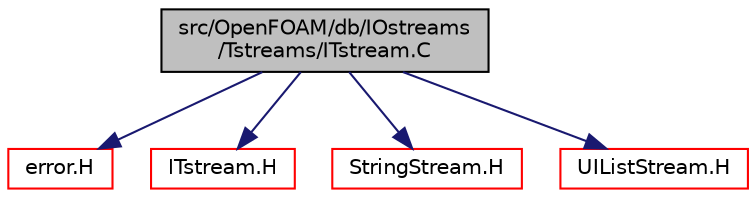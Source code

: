 digraph "src/OpenFOAM/db/IOstreams/Tstreams/ITstream.C"
{
  bgcolor="transparent";
  edge [fontname="Helvetica",fontsize="10",labelfontname="Helvetica",labelfontsize="10"];
  node [fontname="Helvetica",fontsize="10",shape=record];
  Node1 [label="src/OpenFOAM/db/IOstreams\l/Tstreams/ITstream.C",height=0.2,width=0.4,color="black", fillcolor="grey75", style="filled" fontcolor="black"];
  Node1 -> Node2 [color="midnightblue",fontsize="10",style="solid",fontname="Helvetica"];
  Node2 [label="error.H",height=0.2,width=0.4,color="red",URL="$error_8H.html"];
  Node1 -> Node3 [color="midnightblue",fontsize="10",style="solid",fontname="Helvetica"];
  Node3 [label="ITstream.H",height=0.2,width=0.4,color="red",URL="$ITstream_8H.html"];
  Node1 -> Node4 [color="midnightblue",fontsize="10",style="solid",fontname="Helvetica"];
  Node4 [label="StringStream.H",height=0.2,width=0.4,color="red",URL="$StringStream_8H.html",tooltip="Input/output from string buffers. "];
  Node1 -> Node5 [color="midnightblue",fontsize="10",style="solid",fontname="Helvetica"];
  Node5 [label="UIListStream.H",height=0.2,width=0.4,color="red",URL="$UIListStream_8H.html"];
}
